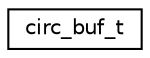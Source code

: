 digraph "Graphical Class Hierarchy"
{
 // LATEX_PDF_SIZE
  edge [fontname="Helvetica",fontsize="10",labelfontname="Helvetica",labelfontsize="10"];
  node [fontname="Helvetica",fontsize="10",shape=record];
  rankdir="LR";
  Node0 [label="circ_buf_t",height=0.2,width=0.4,color="black", fillcolor="white", style="filled",URL="$structcirc__buf__t.html",tooltip="Circular buffer holding moving average values."];
}
